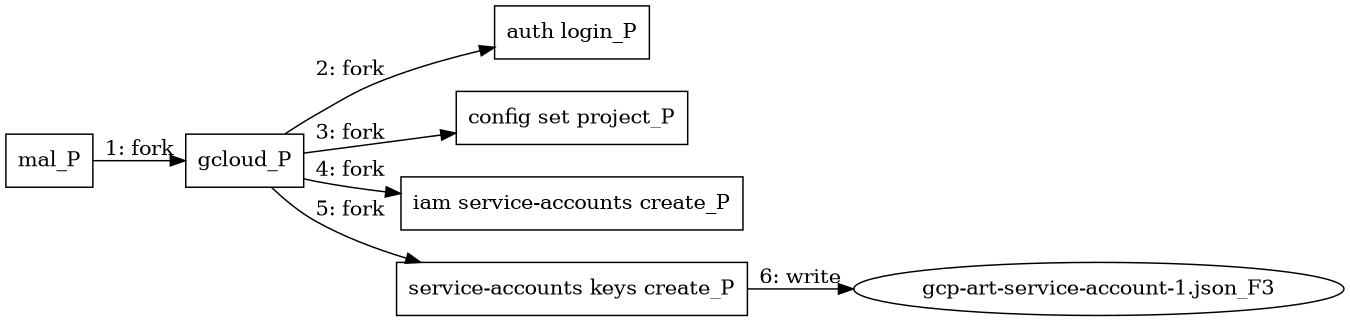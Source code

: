 digraph "T1078.004" {
rankdir="LR"
size="9"
fixedsize="false"
splines="true"
nodesep=0.3
ranksep=0
fontsize=10
overlap="scalexy"
engine= "neato"
	"mal_P" [node_type=Process shape=box]
	"gcloud_P" [node_type=Process shape=box]
	"auth login_P" [node_type=Process shape=box]
	"config set project_P" [node_type=Process shape=box]
	"iam service-accounts create_P" [node_type=Process shape=box]
	"service-accounts keys create_P" [node_type=Process shape=box]
	"gcp-art-service-account-1.json_F3" [node_type=File shape=ellipse]
	"mal_P" -> "gcloud_P" [label="1: fork"]
	"gcloud_P" -> "auth login_P" [label="2: fork"]
	"gcloud_P" -> "config set project_P" [label="3: fork"]
	"gcloud_P" -> "iam service-accounts create_P" [label="4: fork"]
	"gcloud_P" -> "service-accounts keys create_P" [label="5: fork"]
	"service-accounts keys create_P" -> "gcp-art-service-account-1.json_F3" [label="6: write"]
}
